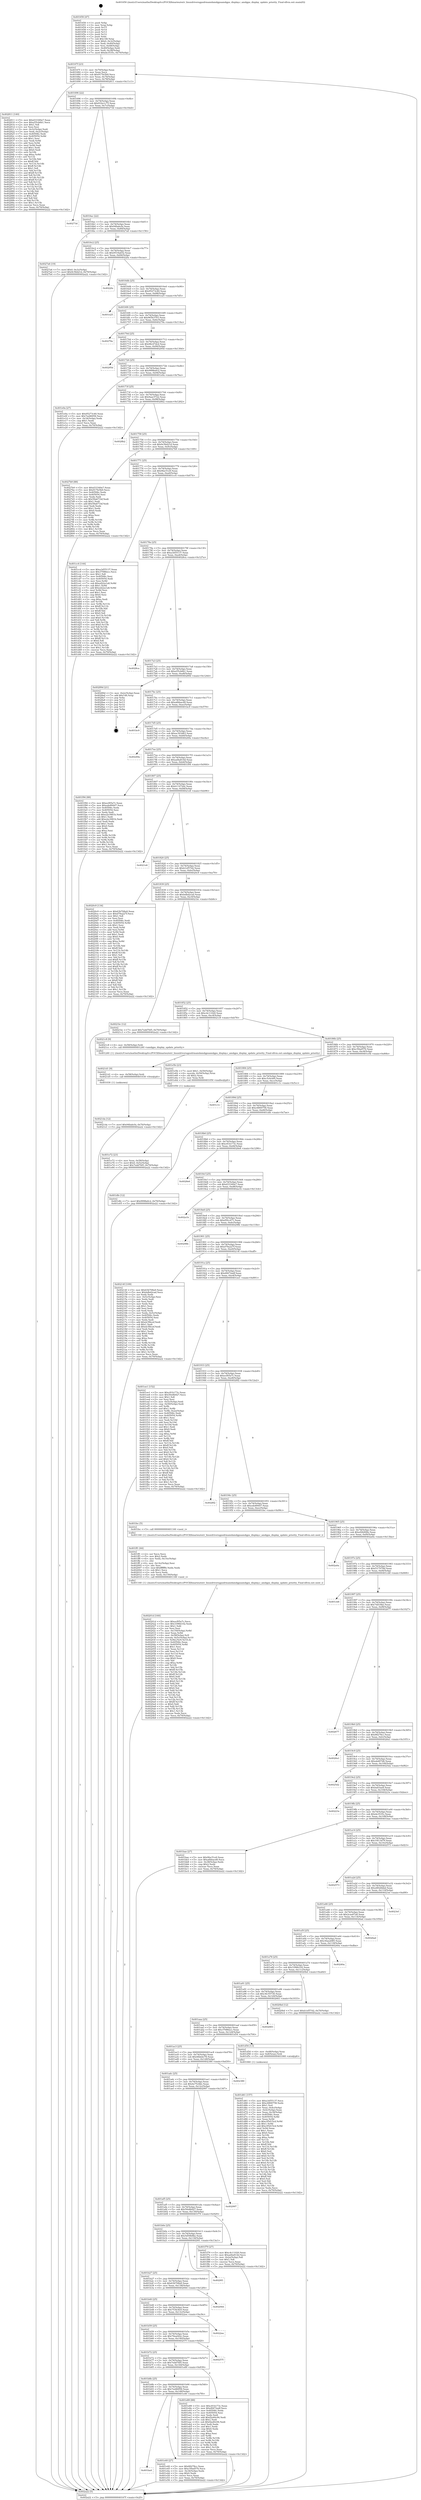 digraph "0x401650" {
  label = "0x401650 (/mnt/c/Users/mathe/Desktop/tcc/POCII/binaries/extr_linuxdriversgpudrmamdamdgpuamdgpu_display.c_amdgpu_display_update_priority_Final-ollvm.out::main(0))"
  labelloc = "t"
  node[shape=record]

  Entry [label="",width=0.3,height=0.3,shape=circle,fillcolor=black,style=filled]
  "0x40167f" [label="{
     0x40167f [23]\l
     | [instrs]\l
     &nbsp;&nbsp;0x40167f \<+3\>: mov -0x70(%rbp),%eax\l
     &nbsp;&nbsp;0x401682 \<+2\>: mov %eax,%ecx\l
     &nbsp;&nbsp;0x401684 \<+6\>: sub $0x917fe5b9,%ecx\l
     &nbsp;&nbsp;0x40168a \<+3\>: mov %eax,-0x74(%rbp)\l
     &nbsp;&nbsp;0x40168d \<+3\>: mov %ecx,-0x78(%rbp)\l
     &nbsp;&nbsp;0x401690 \<+6\>: je 0000000000402811 \<main+0x11c1\>\l
  }"]
  "0x402811" [label="{
     0x402811 [140]\l
     | [instrs]\l
     &nbsp;&nbsp;0x402811 \<+5\>: mov $0xd33349a7,%eax\l
     &nbsp;&nbsp;0x402816 \<+5\>: mov $0xa55cb6b1,%ecx\l
     &nbsp;&nbsp;0x40281b \<+2\>: mov $0x1,%dl\l
     &nbsp;&nbsp;0x40281d \<+2\>: xor %esi,%esi\l
     &nbsp;&nbsp;0x40281f \<+3\>: mov -0x3c(%rbp),%edi\l
     &nbsp;&nbsp;0x402822 \<+3\>: mov %edi,-0x2c(%rbp)\l
     &nbsp;&nbsp;0x402825 \<+7\>: mov 0x40506c,%edi\l
     &nbsp;&nbsp;0x40282c \<+8\>: mov 0x405054,%r8d\l
     &nbsp;&nbsp;0x402834 \<+3\>: sub $0x1,%esi\l
     &nbsp;&nbsp;0x402837 \<+3\>: mov %edi,%r9d\l
     &nbsp;&nbsp;0x40283a \<+3\>: add %esi,%r9d\l
     &nbsp;&nbsp;0x40283d \<+4\>: imul %r9d,%edi\l
     &nbsp;&nbsp;0x402841 \<+3\>: and $0x1,%edi\l
     &nbsp;&nbsp;0x402844 \<+3\>: cmp $0x0,%edi\l
     &nbsp;&nbsp;0x402847 \<+4\>: sete %r10b\l
     &nbsp;&nbsp;0x40284b \<+4\>: cmp $0xa,%r8d\l
     &nbsp;&nbsp;0x40284f \<+4\>: setl %r11b\l
     &nbsp;&nbsp;0x402853 \<+3\>: mov %r10b,%bl\l
     &nbsp;&nbsp;0x402856 \<+3\>: xor $0xff,%bl\l
     &nbsp;&nbsp;0x402859 \<+3\>: mov %r11b,%r14b\l
     &nbsp;&nbsp;0x40285c \<+4\>: xor $0xff,%r14b\l
     &nbsp;&nbsp;0x402860 \<+3\>: xor $0x1,%dl\l
     &nbsp;&nbsp;0x402863 \<+3\>: mov %bl,%r15b\l
     &nbsp;&nbsp;0x402866 \<+4\>: and $0xff,%r15b\l
     &nbsp;&nbsp;0x40286a \<+3\>: and %dl,%r10b\l
     &nbsp;&nbsp;0x40286d \<+3\>: mov %r14b,%r12b\l
     &nbsp;&nbsp;0x402870 \<+4\>: and $0xff,%r12b\l
     &nbsp;&nbsp;0x402874 \<+3\>: and %dl,%r11b\l
     &nbsp;&nbsp;0x402877 \<+3\>: or %r10b,%r15b\l
     &nbsp;&nbsp;0x40287a \<+3\>: or %r11b,%r12b\l
     &nbsp;&nbsp;0x40287d \<+3\>: xor %r12b,%r15b\l
     &nbsp;&nbsp;0x402880 \<+3\>: or %r14b,%bl\l
     &nbsp;&nbsp;0x402883 \<+3\>: xor $0xff,%bl\l
     &nbsp;&nbsp;0x402886 \<+3\>: or $0x1,%dl\l
     &nbsp;&nbsp;0x402889 \<+2\>: and %dl,%bl\l
     &nbsp;&nbsp;0x40288b \<+3\>: or %bl,%r15b\l
     &nbsp;&nbsp;0x40288e \<+4\>: test $0x1,%r15b\l
     &nbsp;&nbsp;0x402892 \<+3\>: cmovne %ecx,%eax\l
     &nbsp;&nbsp;0x402895 \<+3\>: mov %eax,-0x70(%rbp)\l
     &nbsp;&nbsp;0x402898 \<+5\>: jmp 0000000000402a22 \<main+0x13d2\>\l
  }"]
  "0x401696" [label="{
     0x401696 [22]\l
     | [instrs]\l
     &nbsp;&nbsp;0x401696 \<+5\>: jmp 000000000040169b \<main+0x4b\>\l
     &nbsp;&nbsp;0x40169b \<+3\>: mov -0x74(%rbp),%eax\l
     &nbsp;&nbsp;0x40169e \<+5\>: sub $0x932e1c75,%eax\l
     &nbsp;&nbsp;0x4016a3 \<+3\>: mov %eax,-0x7c(%rbp)\l
     &nbsp;&nbsp;0x4016a6 \<+6\>: je 000000000040273d \<main+0x10ed\>\l
  }"]
  Exit [label="",width=0.3,height=0.3,shape=circle,fillcolor=black,style=filled,peripheries=2]
  "0x40273d" [label="{
     0x40273d\l
  }", style=dashed]
  "0x4016ac" [label="{
     0x4016ac [22]\l
     | [instrs]\l
     &nbsp;&nbsp;0x4016ac \<+5\>: jmp 00000000004016b1 \<main+0x61\>\l
     &nbsp;&nbsp;0x4016b1 \<+3\>: mov -0x74(%rbp),%eax\l
     &nbsp;&nbsp;0x4016b4 \<+5\>: sub $0x94babcfa,%eax\l
     &nbsp;&nbsp;0x4016b9 \<+3\>: mov %eax,-0x80(%rbp)\l
     &nbsp;&nbsp;0x4016bc \<+6\>: je 00000000004027a6 \<main+0x1156\>\l
  }"]
  "0x4021da" [label="{
     0x4021da [12]\l
     | [instrs]\l
     &nbsp;&nbsp;0x4021da \<+7\>: movl $0x94babcfa,-0x70(%rbp)\l
     &nbsp;&nbsp;0x4021e1 \<+5\>: jmp 0000000000402a22 \<main+0x13d2\>\l
  }"]
  "0x4027a6" [label="{
     0x4027a6 [19]\l
     | [instrs]\l
     &nbsp;&nbsp;0x4027a6 \<+7\>: movl $0x0,-0x3c(%rbp)\l
     &nbsp;&nbsp;0x4027ad \<+7\>: movl $0x9c56d21d,-0x70(%rbp)\l
     &nbsp;&nbsp;0x4027b4 \<+5\>: jmp 0000000000402a22 \<main+0x13d2\>\l
  }"]
  "0x4016c2" [label="{
     0x4016c2 [25]\l
     | [instrs]\l
     &nbsp;&nbsp;0x4016c2 \<+5\>: jmp 00000000004016c7 \<main+0x77\>\l
     &nbsp;&nbsp;0x4016c7 \<+3\>: mov -0x74(%rbp),%eax\l
     &nbsp;&nbsp;0x4016ca \<+5\>: sub $0x9519ab52,%eax\l
     &nbsp;&nbsp;0x4016cf \<+6\>: mov %eax,-0x84(%rbp)\l
     &nbsp;&nbsp;0x4016d5 \<+6\>: je 00000000004022fa \<main+0xcaa\>\l
  }"]
  "0x4021d1" [label="{
     0x4021d1 [9]\l
     | [instrs]\l
     &nbsp;&nbsp;0x4021d1 \<+4\>: mov -0x58(%rbp),%rdi\l
     &nbsp;&nbsp;0x4021d5 \<+5\>: call 0000000000401030 \<free@plt\>\l
     | [calls]\l
     &nbsp;&nbsp;0x401030 \{1\} (unknown)\l
  }"]
  "0x4022fa" [label="{
     0x4022fa\l
  }", style=dashed]
  "0x4016db" [label="{
     0x4016db [25]\l
     | [instrs]\l
     &nbsp;&nbsp;0x4016db \<+5\>: jmp 00000000004016e0 \<main+0x90\>\l
     &nbsp;&nbsp;0x4016e0 \<+3\>: mov -0x74(%rbp),%eax\l
     &nbsp;&nbsp;0x4016e3 \<+5\>: sub $0x95273c40,%eax\l
     &nbsp;&nbsp;0x4016e8 \<+6\>: mov %eax,-0x88(%rbp)\l
     &nbsp;&nbsp;0x4016ee \<+6\>: je 0000000000401e25 \<main+0x7d5\>\l
  }"]
  "0x40201d" [label="{
     0x40201d [160]\l
     | [instrs]\l
     &nbsp;&nbsp;0x40201d \<+5\>: mov $0xecf05a7c,%ecx\l
     &nbsp;&nbsp;0x402022 \<+5\>: mov $0x3396b102,%edx\l
     &nbsp;&nbsp;0x402027 \<+3\>: mov $0x1,%dil\l
     &nbsp;&nbsp;0x40202a \<+2\>: xor %esi,%esi\l
     &nbsp;&nbsp;0x40202c \<+7\>: mov -0x150(%rbp),%r8d\l
     &nbsp;&nbsp;0x402033 \<+4\>: imul %eax,%r8d\l
     &nbsp;&nbsp;0x402037 \<+4\>: mov -0x58(%rbp),%r9\l
     &nbsp;&nbsp;0x40203b \<+4\>: movslq -0x5c(%rbp),%r10\l
     &nbsp;&nbsp;0x40203f \<+4\>: mov %r8d,(%r9,%r10,4)\l
     &nbsp;&nbsp;0x402043 \<+7\>: mov 0x40506c,%eax\l
     &nbsp;&nbsp;0x40204a \<+8\>: mov 0x405054,%r8d\l
     &nbsp;&nbsp;0x402052 \<+3\>: sub $0x1,%esi\l
     &nbsp;&nbsp;0x402055 \<+3\>: mov %eax,%r11d\l
     &nbsp;&nbsp;0x402058 \<+3\>: add %esi,%r11d\l
     &nbsp;&nbsp;0x40205b \<+4\>: imul %r11d,%eax\l
     &nbsp;&nbsp;0x40205f \<+3\>: and $0x1,%eax\l
     &nbsp;&nbsp;0x402062 \<+3\>: cmp $0x0,%eax\l
     &nbsp;&nbsp;0x402065 \<+3\>: sete %bl\l
     &nbsp;&nbsp;0x402068 \<+4\>: cmp $0xa,%r8d\l
     &nbsp;&nbsp;0x40206c \<+4\>: setl %r14b\l
     &nbsp;&nbsp;0x402070 \<+3\>: mov %bl,%r15b\l
     &nbsp;&nbsp;0x402073 \<+4\>: xor $0xff,%r15b\l
     &nbsp;&nbsp;0x402077 \<+3\>: mov %r14b,%r12b\l
     &nbsp;&nbsp;0x40207a \<+4\>: xor $0xff,%r12b\l
     &nbsp;&nbsp;0x40207e \<+4\>: xor $0x0,%dil\l
     &nbsp;&nbsp;0x402082 \<+3\>: mov %r15b,%r13b\l
     &nbsp;&nbsp;0x402085 \<+4\>: and $0x0,%r13b\l
     &nbsp;&nbsp;0x402089 \<+3\>: and %dil,%bl\l
     &nbsp;&nbsp;0x40208c \<+3\>: mov %r12b,%al\l
     &nbsp;&nbsp;0x40208f \<+2\>: and $0x0,%al\l
     &nbsp;&nbsp;0x402091 \<+3\>: and %dil,%r14b\l
     &nbsp;&nbsp;0x402094 \<+3\>: or %bl,%r13b\l
     &nbsp;&nbsp;0x402097 \<+3\>: or %r14b,%al\l
     &nbsp;&nbsp;0x40209a \<+3\>: xor %al,%r13b\l
     &nbsp;&nbsp;0x40209d \<+3\>: or %r12b,%r15b\l
     &nbsp;&nbsp;0x4020a0 \<+4\>: xor $0xff,%r15b\l
     &nbsp;&nbsp;0x4020a4 \<+4\>: or $0x0,%dil\l
     &nbsp;&nbsp;0x4020a8 \<+3\>: and %dil,%r15b\l
     &nbsp;&nbsp;0x4020ab \<+3\>: or %r15b,%r13b\l
     &nbsp;&nbsp;0x4020ae \<+4\>: test $0x1,%r13b\l
     &nbsp;&nbsp;0x4020b2 \<+3\>: cmovne %edx,%ecx\l
     &nbsp;&nbsp;0x4020b5 \<+3\>: mov %ecx,-0x70(%rbp)\l
     &nbsp;&nbsp;0x4020b8 \<+5\>: jmp 0000000000402a22 \<main+0x13d2\>\l
  }"]
  "0x401e25" [label="{
     0x401e25\l
  }", style=dashed]
  "0x4016f4" [label="{
     0x4016f4 [25]\l
     | [instrs]\l
     &nbsp;&nbsp;0x4016f4 \<+5\>: jmp 00000000004016f9 \<main+0xa9\>\l
     &nbsp;&nbsp;0x4016f9 \<+3\>: mov -0x74(%rbp),%eax\l
     &nbsp;&nbsp;0x4016fc \<+5\>: sub $0x965b3703,%eax\l
     &nbsp;&nbsp;0x401701 \<+6\>: mov %eax,-0x8c(%rbp)\l
     &nbsp;&nbsp;0x401707 \<+6\>: je 000000000040279a \<main+0x114a\>\l
  }"]
  "0x401ff1" [label="{
     0x401ff1 [44]\l
     | [instrs]\l
     &nbsp;&nbsp;0x401ff1 \<+2\>: xor %ecx,%ecx\l
     &nbsp;&nbsp;0x401ff3 \<+5\>: mov $0x2,%edx\l
     &nbsp;&nbsp;0x401ff8 \<+6\>: mov %edx,-0x14c(%rbp)\l
     &nbsp;&nbsp;0x401ffe \<+1\>: cltd\l
     &nbsp;&nbsp;0x401fff \<+6\>: mov -0x14c(%rbp),%esi\l
     &nbsp;&nbsp;0x402005 \<+2\>: idiv %esi\l
     &nbsp;&nbsp;0x402007 \<+6\>: imul $0xfffffffe,%edx,%edx\l
     &nbsp;&nbsp;0x40200d \<+3\>: sub $0x1,%ecx\l
     &nbsp;&nbsp;0x402010 \<+2\>: sub %ecx,%edx\l
     &nbsp;&nbsp;0x402012 \<+6\>: mov %edx,-0x150(%rbp)\l
     &nbsp;&nbsp;0x402018 \<+5\>: call 0000000000401160 \<next_i\>\l
     | [calls]\l
     &nbsp;&nbsp;0x401160 \{1\} (/mnt/c/Users/mathe/Desktop/tcc/POCII/binaries/extr_linuxdriversgpudrmamdamdgpuamdgpu_display.c_amdgpu_display_update_priority_Final-ollvm.out::next_i)\l
  }"]
  "0x40279a" [label="{
     0x40279a\l
  }", style=dashed]
  "0x40170d" [label="{
     0x40170d [25]\l
     | [instrs]\l
     &nbsp;&nbsp;0x40170d \<+5\>: jmp 0000000000401712 \<main+0xc2\>\l
     &nbsp;&nbsp;0x401712 \<+3\>: mov -0x74(%rbp),%eax\l
     &nbsp;&nbsp;0x401715 \<+5\>: sub $0x98c47dcd,%eax\l
     &nbsp;&nbsp;0x40171a \<+6\>: mov %eax,-0x90(%rbp)\l
     &nbsp;&nbsp;0x401720 \<+6\>: je 000000000040295d \<main+0x130d\>\l
  }"]
  "0x401e72" [label="{
     0x401e72 [23]\l
     | [instrs]\l
     &nbsp;&nbsp;0x401e72 \<+4\>: mov %rax,-0x58(%rbp)\l
     &nbsp;&nbsp;0x401e76 \<+7\>: movl $0x0,-0x5c(%rbp)\l
     &nbsp;&nbsp;0x401e7d \<+7\>: movl $0x7edd7fd5,-0x70(%rbp)\l
     &nbsp;&nbsp;0x401e84 \<+5\>: jmp 0000000000402a22 \<main+0x13d2\>\l
  }"]
  "0x40295d" [label="{
     0x40295d\l
  }", style=dashed]
  "0x401726" [label="{
     0x401726 [25]\l
     | [instrs]\l
     &nbsp;&nbsp;0x401726 \<+5\>: jmp 000000000040172b \<main+0xdb\>\l
     &nbsp;&nbsp;0x40172b \<+3\>: mov -0x74(%rbp),%eax\l
     &nbsp;&nbsp;0x40172e \<+5\>: sub $0x9998a0c2,%eax\l
     &nbsp;&nbsp;0x401733 \<+6\>: mov %eax,-0x94(%rbp)\l
     &nbsp;&nbsp;0x401739 \<+6\>: je 0000000000401e0a \<main+0x7ba\>\l
  }"]
  "0x401ba4" [label="{
     0x401ba4\l
  }", style=dashed]
  "0x401e0a" [label="{
     0x401e0a [27]\l
     | [instrs]\l
     &nbsp;&nbsp;0x401e0a \<+5\>: mov $0x95273c40,%eax\l
     &nbsp;&nbsp;0x401e0f \<+5\>: mov $0x7ee86958,%ecx\l
     &nbsp;&nbsp;0x401e14 \<+3\>: mov -0x34(%rbp),%edx\l
     &nbsp;&nbsp;0x401e17 \<+3\>: cmp $0x1,%edx\l
     &nbsp;&nbsp;0x401e1a \<+3\>: cmovl %ecx,%eax\l
     &nbsp;&nbsp;0x401e1d \<+3\>: mov %eax,-0x70(%rbp)\l
     &nbsp;&nbsp;0x401e20 \<+5\>: jmp 0000000000402a22 \<main+0x13d2\>\l
  }"]
  "0x40173f" [label="{
     0x40173f [25]\l
     | [instrs]\l
     &nbsp;&nbsp;0x40173f \<+5\>: jmp 0000000000401744 \<main+0xf4\>\l
     &nbsp;&nbsp;0x401744 \<+3\>: mov -0x74(%rbp),%eax\l
     &nbsp;&nbsp;0x401747 \<+5\>: sub $0x9aac5722,%eax\l
     &nbsp;&nbsp;0x40174c \<+6\>: mov %eax,-0x98(%rbp)\l
     &nbsp;&nbsp;0x401752 \<+6\>: je 00000000004028b2 \<main+0x1262\>\l
  }"]
  "0x401e40" [label="{
     0x401e40 [27]\l
     | [instrs]\l
     &nbsp;&nbsp;0x401e40 \<+5\>: mov $0x88278cc,%eax\l
     &nbsp;&nbsp;0x401e45 \<+5\>: mov $0xc59ad576,%ecx\l
     &nbsp;&nbsp;0x401e4a \<+3\>: mov -0x34(%rbp),%edx\l
     &nbsp;&nbsp;0x401e4d \<+3\>: cmp $0x0,%edx\l
     &nbsp;&nbsp;0x401e50 \<+3\>: cmove %ecx,%eax\l
     &nbsp;&nbsp;0x401e53 \<+3\>: mov %eax,-0x70(%rbp)\l
     &nbsp;&nbsp;0x401e56 \<+5\>: jmp 0000000000402a22 \<main+0x13d2\>\l
  }"]
  "0x4028b2" [label="{
     0x4028b2\l
  }", style=dashed]
  "0x401758" [label="{
     0x401758 [25]\l
     | [instrs]\l
     &nbsp;&nbsp;0x401758 \<+5\>: jmp 000000000040175d \<main+0x10d\>\l
     &nbsp;&nbsp;0x40175d \<+3\>: mov -0x74(%rbp),%eax\l
     &nbsp;&nbsp;0x401760 \<+5\>: sub $0x9c56d21d,%eax\l
     &nbsp;&nbsp;0x401765 \<+6\>: mov %eax,-0x9c(%rbp)\l
     &nbsp;&nbsp;0x40176b \<+6\>: je 00000000004027b9 \<main+0x1169\>\l
  }"]
  "0x401b8b" [label="{
     0x401b8b [25]\l
     | [instrs]\l
     &nbsp;&nbsp;0x401b8b \<+5\>: jmp 0000000000401b90 \<main+0x540\>\l
     &nbsp;&nbsp;0x401b90 \<+3\>: mov -0x74(%rbp),%eax\l
     &nbsp;&nbsp;0x401b93 \<+5\>: sub $0x7ee86958,%eax\l
     &nbsp;&nbsp;0x401b98 \<+6\>: mov %eax,-0x148(%rbp)\l
     &nbsp;&nbsp;0x401b9e \<+6\>: je 0000000000401e40 \<main+0x7f0\>\l
  }"]
  "0x4027b9" [label="{
     0x4027b9 [88]\l
     | [instrs]\l
     &nbsp;&nbsp;0x4027b9 \<+5\>: mov $0xd33349a7,%eax\l
     &nbsp;&nbsp;0x4027be \<+5\>: mov $0x917fe5b9,%ecx\l
     &nbsp;&nbsp;0x4027c3 \<+7\>: mov 0x40506c,%edx\l
     &nbsp;&nbsp;0x4027ca \<+7\>: mov 0x405054,%esi\l
     &nbsp;&nbsp;0x4027d1 \<+2\>: mov %edx,%edi\l
     &nbsp;&nbsp;0x4027d3 \<+6\>: sub $0x59a671bf,%edi\l
     &nbsp;&nbsp;0x4027d9 \<+3\>: sub $0x1,%edi\l
     &nbsp;&nbsp;0x4027dc \<+6\>: add $0x59a671bf,%edi\l
     &nbsp;&nbsp;0x4027e2 \<+3\>: imul %edi,%edx\l
     &nbsp;&nbsp;0x4027e5 \<+3\>: and $0x1,%edx\l
     &nbsp;&nbsp;0x4027e8 \<+3\>: cmp $0x0,%edx\l
     &nbsp;&nbsp;0x4027eb \<+4\>: sete %r8b\l
     &nbsp;&nbsp;0x4027ef \<+3\>: cmp $0xa,%esi\l
     &nbsp;&nbsp;0x4027f2 \<+4\>: setl %r9b\l
     &nbsp;&nbsp;0x4027f6 \<+3\>: mov %r8b,%r10b\l
     &nbsp;&nbsp;0x4027f9 \<+3\>: and %r9b,%r10b\l
     &nbsp;&nbsp;0x4027fc \<+3\>: xor %r9b,%r8b\l
     &nbsp;&nbsp;0x4027ff \<+3\>: or %r8b,%r10b\l
     &nbsp;&nbsp;0x402802 \<+4\>: test $0x1,%r10b\l
     &nbsp;&nbsp;0x402806 \<+3\>: cmovne %ecx,%eax\l
     &nbsp;&nbsp;0x402809 \<+3\>: mov %eax,-0x70(%rbp)\l
     &nbsp;&nbsp;0x40280c \<+5\>: jmp 0000000000402a22 \<main+0x13d2\>\l
  }"]
  "0x401771" [label="{
     0x401771 [25]\l
     | [instrs]\l
     &nbsp;&nbsp;0x401771 \<+5\>: jmp 0000000000401776 \<main+0x126\>\l
     &nbsp;&nbsp;0x401776 \<+3\>: mov -0x74(%rbp),%eax\l
     &nbsp;&nbsp;0x401779 \<+5\>: sub $0x9fac51e9,%eax\l
     &nbsp;&nbsp;0x40177e \<+6\>: mov %eax,-0xa0(%rbp)\l
     &nbsp;&nbsp;0x401784 \<+6\>: je 0000000000401cc4 \<main+0x674\>\l
  }"]
  "0x401e89" [label="{
     0x401e89 [88]\l
     | [instrs]\l
     &nbsp;&nbsp;0x401e89 \<+5\>: mov $0xc81b173c,%eax\l
     &nbsp;&nbsp;0x401e8e \<+5\>: mov $0xd9472adf,%ecx\l
     &nbsp;&nbsp;0x401e93 \<+7\>: mov 0x40506c,%edx\l
     &nbsp;&nbsp;0x401e9a \<+7\>: mov 0x405054,%esi\l
     &nbsp;&nbsp;0x401ea1 \<+2\>: mov %edx,%edi\l
     &nbsp;&nbsp;0x401ea3 \<+6\>: add $0xf2a40c94,%edi\l
     &nbsp;&nbsp;0x401ea9 \<+3\>: sub $0x1,%edi\l
     &nbsp;&nbsp;0x401eac \<+6\>: sub $0xf2a40c94,%edi\l
     &nbsp;&nbsp;0x401eb2 \<+3\>: imul %edi,%edx\l
     &nbsp;&nbsp;0x401eb5 \<+3\>: and $0x1,%edx\l
     &nbsp;&nbsp;0x401eb8 \<+3\>: cmp $0x0,%edx\l
     &nbsp;&nbsp;0x401ebb \<+4\>: sete %r8b\l
     &nbsp;&nbsp;0x401ebf \<+3\>: cmp $0xa,%esi\l
     &nbsp;&nbsp;0x401ec2 \<+4\>: setl %r9b\l
     &nbsp;&nbsp;0x401ec6 \<+3\>: mov %r8b,%r10b\l
     &nbsp;&nbsp;0x401ec9 \<+3\>: and %r9b,%r10b\l
     &nbsp;&nbsp;0x401ecc \<+3\>: xor %r9b,%r8b\l
     &nbsp;&nbsp;0x401ecf \<+3\>: or %r8b,%r10b\l
     &nbsp;&nbsp;0x401ed2 \<+4\>: test $0x1,%r10b\l
     &nbsp;&nbsp;0x401ed6 \<+3\>: cmovne %ecx,%eax\l
     &nbsp;&nbsp;0x401ed9 \<+3\>: mov %eax,-0x70(%rbp)\l
     &nbsp;&nbsp;0x401edc \<+5\>: jmp 0000000000402a22 \<main+0x13d2\>\l
  }"]
  "0x401cc4" [label="{
     0x401cc4 [144]\l
     | [instrs]\l
     &nbsp;&nbsp;0x401cc4 \<+5\>: mov $0xa3d55137,%eax\l
     &nbsp;&nbsp;0x401cc9 \<+5\>: mov $0x37086ecc,%ecx\l
     &nbsp;&nbsp;0x401cce \<+2\>: mov $0x1,%dl\l
     &nbsp;&nbsp;0x401cd0 \<+7\>: mov 0x40506c,%esi\l
     &nbsp;&nbsp;0x401cd7 \<+7\>: mov 0x405054,%edi\l
     &nbsp;&nbsp;0x401cde \<+3\>: mov %esi,%r8d\l
     &nbsp;&nbsp;0x401ce1 \<+7\>: sub $0xed22a1a8,%r8d\l
     &nbsp;&nbsp;0x401ce8 \<+4\>: sub $0x1,%r8d\l
     &nbsp;&nbsp;0x401cec \<+7\>: add $0xed22a1a8,%r8d\l
     &nbsp;&nbsp;0x401cf3 \<+4\>: imul %r8d,%esi\l
     &nbsp;&nbsp;0x401cf7 \<+3\>: and $0x1,%esi\l
     &nbsp;&nbsp;0x401cfa \<+3\>: cmp $0x0,%esi\l
     &nbsp;&nbsp;0x401cfd \<+4\>: sete %r9b\l
     &nbsp;&nbsp;0x401d01 \<+3\>: cmp $0xa,%edi\l
     &nbsp;&nbsp;0x401d04 \<+4\>: setl %r10b\l
     &nbsp;&nbsp;0x401d08 \<+3\>: mov %r9b,%r11b\l
     &nbsp;&nbsp;0x401d0b \<+4\>: xor $0xff,%r11b\l
     &nbsp;&nbsp;0x401d0f \<+3\>: mov %r10b,%bl\l
     &nbsp;&nbsp;0x401d12 \<+3\>: xor $0xff,%bl\l
     &nbsp;&nbsp;0x401d15 \<+3\>: xor $0x0,%dl\l
     &nbsp;&nbsp;0x401d18 \<+3\>: mov %r11b,%r14b\l
     &nbsp;&nbsp;0x401d1b \<+4\>: and $0x0,%r14b\l
     &nbsp;&nbsp;0x401d1f \<+3\>: and %dl,%r9b\l
     &nbsp;&nbsp;0x401d22 \<+3\>: mov %bl,%r15b\l
     &nbsp;&nbsp;0x401d25 \<+4\>: and $0x0,%r15b\l
     &nbsp;&nbsp;0x401d29 \<+3\>: and %dl,%r10b\l
     &nbsp;&nbsp;0x401d2c \<+3\>: or %r9b,%r14b\l
     &nbsp;&nbsp;0x401d2f \<+3\>: or %r10b,%r15b\l
     &nbsp;&nbsp;0x401d32 \<+3\>: xor %r15b,%r14b\l
     &nbsp;&nbsp;0x401d35 \<+3\>: or %bl,%r11b\l
     &nbsp;&nbsp;0x401d38 \<+4\>: xor $0xff,%r11b\l
     &nbsp;&nbsp;0x401d3c \<+3\>: or $0x0,%dl\l
     &nbsp;&nbsp;0x401d3f \<+3\>: and %dl,%r11b\l
     &nbsp;&nbsp;0x401d42 \<+3\>: or %r11b,%r14b\l
     &nbsp;&nbsp;0x401d45 \<+4\>: test $0x1,%r14b\l
     &nbsp;&nbsp;0x401d49 \<+3\>: cmovne %ecx,%eax\l
     &nbsp;&nbsp;0x401d4c \<+3\>: mov %eax,-0x70(%rbp)\l
     &nbsp;&nbsp;0x401d4f \<+5\>: jmp 0000000000402a22 \<main+0x13d2\>\l
  }"]
  "0x40178a" [label="{
     0x40178a [25]\l
     | [instrs]\l
     &nbsp;&nbsp;0x40178a \<+5\>: jmp 000000000040178f \<main+0x13f\>\l
     &nbsp;&nbsp;0x40178f \<+3\>: mov -0x74(%rbp),%eax\l
     &nbsp;&nbsp;0x401792 \<+5\>: sub $0xa3d55137,%eax\l
     &nbsp;&nbsp;0x401797 \<+6\>: mov %eax,-0xa4(%rbp)\l
     &nbsp;&nbsp;0x40179d \<+6\>: je 00000000004028ca \<main+0x127a\>\l
  }"]
  "0x401b72" [label="{
     0x401b72 [25]\l
     | [instrs]\l
     &nbsp;&nbsp;0x401b72 \<+5\>: jmp 0000000000401b77 \<main+0x527\>\l
     &nbsp;&nbsp;0x401b77 \<+3\>: mov -0x74(%rbp),%eax\l
     &nbsp;&nbsp;0x401b7a \<+5\>: sub $0x7edd7fd5,%eax\l
     &nbsp;&nbsp;0x401b7f \<+6\>: mov %eax,-0x144(%rbp)\l
     &nbsp;&nbsp;0x401b85 \<+6\>: je 0000000000401e89 \<main+0x839\>\l
  }"]
  "0x4028ca" [label="{
     0x4028ca\l
  }", style=dashed]
  "0x4017a3" [label="{
     0x4017a3 [25]\l
     | [instrs]\l
     &nbsp;&nbsp;0x4017a3 \<+5\>: jmp 00000000004017a8 \<main+0x158\>\l
     &nbsp;&nbsp;0x4017a8 \<+3\>: mov -0x74(%rbp),%eax\l
     &nbsp;&nbsp;0x4017ab \<+5\>: sub $0xa55cb6b1,%eax\l
     &nbsp;&nbsp;0x4017b0 \<+6\>: mov %eax,-0xa8(%rbp)\l
     &nbsp;&nbsp;0x4017b6 \<+6\>: je 000000000040289d \<main+0x124d\>\l
  }"]
  "0x40257f" [label="{
     0x40257f\l
  }", style=dashed]
  "0x40289d" [label="{
     0x40289d [21]\l
     | [instrs]\l
     &nbsp;&nbsp;0x40289d \<+3\>: mov -0x2c(%rbp),%eax\l
     &nbsp;&nbsp;0x4028a0 \<+7\>: add $0x148,%rsp\l
     &nbsp;&nbsp;0x4028a7 \<+1\>: pop %rbx\l
     &nbsp;&nbsp;0x4028a8 \<+2\>: pop %r12\l
     &nbsp;&nbsp;0x4028aa \<+2\>: pop %r13\l
     &nbsp;&nbsp;0x4028ac \<+2\>: pop %r14\l
     &nbsp;&nbsp;0x4028ae \<+2\>: pop %r15\l
     &nbsp;&nbsp;0x4028b0 \<+1\>: pop %rbp\l
     &nbsp;&nbsp;0x4028b1 \<+1\>: ret\l
  }"]
  "0x4017bc" [label="{
     0x4017bc [25]\l
     | [instrs]\l
     &nbsp;&nbsp;0x4017bc \<+5\>: jmp 00000000004017c1 \<main+0x171\>\l
     &nbsp;&nbsp;0x4017c1 \<+3\>: mov -0x74(%rbp),%eax\l
     &nbsp;&nbsp;0x4017c4 \<+5\>: sub $0xa6bbacd9,%eax\l
     &nbsp;&nbsp;0x4017c9 \<+6\>: mov %eax,-0xac(%rbp)\l
     &nbsp;&nbsp;0x4017cf \<+6\>: je 0000000000401bc9 \<main+0x579\>\l
  }"]
  "0x401b59" [label="{
     0x401b59 [25]\l
     | [instrs]\l
     &nbsp;&nbsp;0x401b59 \<+5\>: jmp 0000000000401b5e \<main+0x50e\>\l
     &nbsp;&nbsp;0x401b5e \<+3\>: mov -0x74(%rbp),%eax\l
     &nbsp;&nbsp;0x401b61 \<+5\>: sub $0x79ea042c,%eax\l
     &nbsp;&nbsp;0x401b66 \<+6\>: mov %eax,-0x140(%rbp)\l
     &nbsp;&nbsp;0x401b6c \<+6\>: je 000000000040257f \<main+0xf2f\>\l
  }"]
  "0x401bc9" [label="{
     0x401bc9\l
  }", style=dashed]
  "0x4017d5" [label="{
     0x4017d5 [25]\l
     | [instrs]\l
     &nbsp;&nbsp;0x4017d5 \<+5\>: jmp 00000000004017da \<main+0x18a\>\l
     &nbsp;&nbsp;0x4017da \<+3\>: mov -0x74(%rbp),%eax\l
     &nbsp;&nbsp;0x4017dd \<+5\>: sub $0xac303d63,%eax\l
     &nbsp;&nbsp;0x4017e2 \<+6\>: mov %eax,-0xb0(%rbp)\l
     &nbsp;&nbsp;0x4017e8 \<+6\>: je 000000000040249a \<main+0xe4a\>\l
  }"]
  "0x4022ee" [label="{
     0x4022ee\l
  }", style=dashed]
  "0x40249a" [label="{
     0x40249a\l
  }", style=dashed]
  "0x4017ee" [label="{
     0x4017ee [25]\l
     | [instrs]\l
     &nbsp;&nbsp;0x4017ee \<+5\>: jmp 00000000004017f3 \<main+0x1a3\>\l
     &nbsp;&nbsp;0x4017f3 \<+3\>: mov -0x74(%rbp),%eax\l
     &nbsp;&nbsp;0x4017f6 \<+5\>: sub $0xad4a814d,%eax\l
     &nbsp;&nbsp;0x4017fb \<+6\>: mov %eax,-0xb4(%rbp)\l
     &nbsp;&nbsp;0x401801 \<+6\>: je 0000000000401f94 \<main+0x944\>\l
  }"]
  "0x401b40" [label="{
     0x401b40 [25]\l
     | [instrs]\l
     &nbsp;&nbsp;0x401b40 \<+5\>: jmp 0000000000401b45 \<main+0x4f5\>\l
     &nbsp;&nbsp;0x401b45 \<+3\>: mov -0x74(%rbp),%eax\l
     &nbsp;&nbsp;0x401b48 \<+5\>: sub $0x753b3fc0,%eax\l
     &nbsp;&nbsp;0x401b4d \<+6\>: mov %eax,-0x13c(%rbp)\l
     &nbsp;&nbsp;0x401b53 \<+6\>: je 00000000004022ee \<main+0xc9e\>\l
  }"]
  "0x401f94" [label="{
     0x401f94 [88]\l
     | [instrs]\l
     &nbsp;&nbsp;0x401f94 \<+5\>: mov $0xecf05a7c,%eax\l
     &nbsp;&nbsp;0x401f99 \<+5\>: mov $0xede89447,%ecx\l
     &nbsp;&nbsp;0x401f9e \<+7\>: mov 0x40506c,%edx\l
     &nbsp;&nbsp;0x401fa5 \<+7\>: mov 0x405054,%esi\l
     &nbsp;&nbsp;0x401fac \<+2\>: mov %edx,%edi\l
     &nbsp;&nbsp;0x401fae \<+6\>: sub $0xe2e3981b,%edi\l
     &nbsp;&nbsp;0x401fb4 \<+3\>: sub $0x1,%edi\l
     &nbsp;&nbsp;0x401fb7 \<+6\>: add $0xe2e3981b,%edi\l
     &nbsp;&nbsp;0x401fbd \<+3\>: imul %edi,%edx\l
     &nbsp;&nbsp;0x401fc0 \<+3\>: and $0x1,%edx\l
     &nbsp;&nbsp;0x401fc3 \<+3\>: cmp $0x0,%edx\l
     &nbsp;&nbsp;0x401fc6 \<+4\>: sete %r8b\l
     &nbsp;&nbsp;0x401fca \<+3\>: cmp $0xa,%esi\l
     &nbsp;&nbsp;0x401fcd \<+4\>: setl %r9b\l
     &nbsp;&nbsp;0x401fd1 \<+3\>: mov %r8b,%r10b\l
     &nbsp;&nbsp;0x401fd4 \<+3\>: and %r9b,%r10b\l
     &nbsp;&nbsp;0x401fd7 \<+3\>: xor %r9b,%r8b\l
     &nbsp;&nbsp;0x401fda \<+3\>: or %r8b,%r10b\l
     &nbsp;&nbsp;0x401fdd \<+4\>: test $0x1,%r10b\l
     &nbsp;&nbsp;0x401fe1 \<+3\>: cmovne %ecx,%eax\l
     &nbsp;&nbsp;0x401fe4 \<+3\>: mov %eax,-0x70(%rbp)\l
     &nbsp;&nbsp;0x401fe7 \<+5\>: jmp 0000000000402a22 \<main+0x13d2\>\l
  }"]
  "0x401807" [label="{
     0x401807 [25]\l
     | [instrs]\l
     &nbsp;&nbsp;0x401807 \<+5\>: jmp 000000000040180c \<main+0x1bc\>\l
     &nbsp;&nbsp;0x40180c \<+3\>: mov -0x74(%rbp),%eax\l
     &nbsp;&nbsp;0x40180f \<+5\>: sub $0xb11472dc,%eax\l
     &nbsp;&nbsp;0x401814 \<+6\>: mov %eax,-0xb8(%rbp)\l
     &nbsp;&nbsp;0x40181a \<+6\>: je 00000000004021e6 \<main+0xb96\>\l
  }"]
  "0x402944" [label="{
     0x402944\l
  }", style=dashed]
  "0x4021e6" [label="{
     0x4021e6\l
  }", style=dashed]
  "0x401820" [label="{
     0x401820 [25]\l
     | [instrs]\l
     &nbsp;&nbsp;0x401820 \<+5\>: jmp 0000000000401825 \<main+0x1d5\>\l
     &nbsp;&nbsp;0x401825 \<+3\>: mov -0x74(%rbp),%eax\l
     &nbsp;&nbsp;0x401828 \<+5\>: sub $0xb1ef57d2,%eax\l
     &nbsp;&nbsp;0x40182d \<+6\>: mov %eax,-0xbc(%rbp)\l
     &nbsp;&nbsp;0x401833 \<+6\>: je 00000000004020c9 \<main+0xa79\>\l
  }"]
  "0x401b27" [label="{
     0x401b27 [25]\l
     | [instrs]\l
     &nbsp;&nbsp;0x401b27 \<+5\>: jmp 0000000000401b2c \<main+0x4dc\>\l
     &nbsp;&nbsp;0x401b2c \<+3\>: mov -0x74(%rbp),%eax\l
     &nbsp;&nbsp;0x401b2f \<+5\>: sub $0x63b708a9,%eax\l
     &nbsp;&nbsp;0x401b34 \<+6\>: mov %eax,-0x138(%rbp)\l
     &nbsp;&nbsp;0x401b3a \<+6\>: je 0000000000402944 \<main+0x12f4\>\l
  }"]
  "0x4020c9" [label="{
     0x4020c9 [134]\l
     | [instrs]\l
     &nbsp;&nbsp;0x4020c9 \<+5\>: mov $0x63b708a9,%eax\l
     &nbsp;&nbsp;0x4020ce \<+5\>: mov $0xd79a227f,%ecx\l
     &nbsp;&nbsp;0x4020d3 \<+2\>: mov $0x1,%dl\l
     &nbsp;&nbsp;0x4020d5 \<+2\>: xor %esi,%esi\l
     &nbsp;&nbsp;0x4020d7 \<+7\>: mov 0x40506c,%edi\l
     &nbsp;&nbsp;0x4020de \<+8\>: mov 0x405054,%r8d\l
     &nbsp;&nbsp;0x4020e6 \<+3\>: sub $0x1,%esi\l
     &nbsp;&nbsp;0x4020e9 \<+3\>: mov %edi,%r9d\l
     &nbsp;&nbsp;0x4020ec \<+3\>: add %esi,%r9d\l
     &nbsp;&nbsp;0x4020ef \<+4\>: imul %r9d,%edi\l
     &nbsp;&nbsp;0x4020f3 \<+3\>: and $0x1,%edi\l
     &nbsp;&nbsp;0x4020f6 \<+3\>: cmp $0x0,%edi\l
     &nbsp;&nbsp;0x4020f9 \<+4\>: sete %r10b\l
     &nbsp;&nbsp;0x4020fd \<+4\>: cmp $0xa,%r8d\l
     &nbsp;&nbsp;0x402101 \<+4\>: setl %r11b\l
     &nbsp;&nbsp;0x402105 \<+3\>: mov %r10b,%bl\l
     &nbsp;&nbsp;0x402108 \<+3\>: xor $0xff,%bl\l
     &nbsp;&nbsp;0x40210b \<+3\>: mov %r11b,%r14b\l
     &nbsp;&nbsp;0x40210e \<+4\>: xor $0xff,%r14b\l
     &nbsp;&nbsp;0x402112 \<+3\>: xor $0x1,%dl\l
     &nbsp;&nbsp;0x402115 \<+3\>: mov %bl,%r15b\l
     &nbsp;&nbsp;0x402118 \<+4\>: and $0xff,%r15b\l
     &nbsp;&nbsp;0x40211c \<+3\>: and %dl,%r10b\l
     &nbsp;&nbsp;0x40211f \<+3\>: mov %r14b,%r12b\l
     &nbsp;&nbsp;0x402122 \<+4\>: and $0xff,%r12b\l
     &nbsp;&nbsp;0x402126 \<+3\>: and %dl,%r11b\l
     &nbsp;&nbsp;0x402129 \<+3\>: or %r10b,%r15b\l
     &nbsp;&nbsp;0x40212c \<+3\>: or %r11b,%r12b\l
     &nbsp;&nbsp;0x40212f \<+3\>: xor %r12b,%r15b\l
     &nbsp;&nbsp;0x402132 \<+3\>: or %r14b,%bl\l
     &nbsp;&nbsp;0x402135 \<+3\>: xor $0xff,%bl\l
     &nbsp;&nbsp;0x402138 \<+3\>: or $0x1,%dl\l
     &nbsp;&nbsp;0x40213b \<+2\>: and %dl,%bl\l
     &nbsp;&nbsp;0x40213d \<+3\>: or %bl,%r15b\l
     &nbsp;&nbsp;0x402140 \<+4\>: test $0x1,%r15b\l
     &nbsp;&nbsp;0x402144 \<+3\>: cmovne %ecx,%eax\l
     &nbsp;&nbsp;0x402147 \<+3\>: mov %eax,-0x70(%rbp)\l
     &nbsp;&nbsp;0x40214a \<+5\>: jmp 0000000000402a22 \<main+0x13d2\>\l
  }"]
  "0x401839" [label="{
     0x401839 [25]\l
     | [instrs]\l
     &nbsp;&nbsp;0x401839 \<+5\>: jmp 000000000040183e \<main+0x1ee\>\l
     &nbsp;&nbsp;0x40183e \<+3\>: mov -0x74(%rbp),%eax\l
     &nbsp;&nbsp;0x401841 \<+5\>: sub $0xbdbd2cad,%eax\l
     &nbsp;&nbsp;0x401846 \<+6\>: mov %eax,-0xc0(%rbp)\l
     &nbsp;&nbsp;0x40184c \<+6\>: je 00000000004021bc \<main+0xb6c\>\l
  }"]
  "0x4029f1" [label="{
     0x4029f1\l
  }", style=dashed]
  "0x4021bc" [label="{
     0x4021bc [12]\l
     | [instrs]\l
     &nbsp;&nbsp;0x4021bc \<+7\>: movl $0x7edd7fd5,-0x70(%rbp)\l
     &nbsp;&nbsp;0x4021c3 \<+5\>: jmp 0000000000402a22 \<main+0x13d2\>\l
  }"]
  "0x401852" [label="{
     0x401852 [25]\l
     | [instrs]\l
     &nbsp;&nbsp;0x401852 \<+5\>: jmp 0000000000401857 \<main+0x207\>\l
     &nbsp;&nbsp;0x401857 \<+3\>: mov -0x74(%rbp),%eax\l
     &nbsp;&nbsp;0x40185a \<+5\>: sub $0xc4c11020,%eax\l
     &nbsp;&nbsp;0x40185f \<+6\>: mov %eax,-0xc4(%rbp)\l
     &nbsp;&nbsp;0x401865 \<+6\>: je 00000000004021c8 \<main+0xb78\>\l
  }"]
  "0x401b0e" [label="{
     0x401b0e [25]\l
     | [instrs]\l
     &nbsp;&nbsp;0x401b0e \<+5\>: jmp 0000000000401b13 \<main+0x4c3\>\l
     &nbsp;&nbsp;0x401b13 \<+3\>: mov -0x74(%rbp),%eax\l
     &nbsp;&nbsp;0x401b16 \<+5\>: sub $0x5d59b9be,%eax\l
     &nbsp;&nbsp;0x401b1b \<+6\>: mov %eax,-0x134(%rbp)\l
     &nbsp;&nbsp;0x401b21 \<+6\>: je 00000000004029f1 \<main+0x13a1\>\l
  }"]
  "0x4021c8" [label="{
     0x4021c8 [9]\l
     | [instrs]\l
     &nbsp;&nbsp;0x4021c8 \<+4\>: mov -0x58(%rbp),%rdi\l
     &nbsp;&nbsp;0x4021cc \<+5\>: call 0000000000401240 \<amdgpu_display_update_priority\>\l
     | [calls]\l
     &nbsp;&nbsp;0x401240 \{1\} (/mnt/c/Users/mathe/Desktop/tcc/POCII/binaries/extr_linuxdriversgpudrmamdamdgpuamdgpu_display.c_amdgpu_display_update_priority_Final-ollvm.out::amdgpu_display_update_priority)\l
  }"]
  "0x40186b" [label="{
     0x40186b [25]\l
     | [instrs]\l
     &nbsp;&nbsp;0x40186b \<+5\>: jmp 0000000000401870 \<main+0x220\>\l
     &nbsp;&nbsp;0x401870 \<+3\>: mov -0x74(%rbp),%eax\l
     &nbsp;&nbsp;0x401873 \<+5\>: sub $0xc59ad576,%eax\l
     &nbsp;&nbsp;0x401878 \<+6\>: mov %eax,-0xc8(%rbp)\l
     &nbsp;&nbsp;0x40187e \<+6\>: je 0000000000401e5b \<main+0x80b\>\l
  }"]
  "0x401f79" [label="{
     0x401f79 [27]\l
     | [instrs]\l
     &nbsp;&nbsp;0x401f79 \<+5\>: mov $0xc4c11020,%eax\l
     &nbsp;&nbsp;0x401f7e \<+5\>: mov $0xad4a814d,%ecx\l
     &nbsp;&nbsp;0x401f83 \<+3\>: mov -0x2e(%rbp),%dl\l
     &nbsp;&nbsp;0x401f86 \<+3\>: test $0x1,%dl\l
     &nbsp;&nbsp;0x401f89 \<+3\>: cmovne %ecx,%eax\l
     &nbsp;&nbsp;0x401f8c \<+3\>: mov %eax,-0x70(%rbp)\l
     &nbsp;&nbsp;0x401f8f \<+5\>: jmp 0000000000402a22 \<main+0x13d2\>\l
  }"]
  "0x401e5b" [label="{
     0x401e5b [23]\l
     | [instrs]\l
     &nbsp;&nbsp;0x401e5b \<+7\>: movl $0x1,-0x50(%rbp)\l
     &nbsp;&nbsp;0x401e62 \<+4\>: movslq -0x50(%rbp),%rax\l
     &nbsp;&nbsp;0x401e66 \<+4\>: shl $0x2,%rax\l
     &nbsp;&nbsp;0x401e6a \<+3\>: mov %rax,%rdi\l
     &nbsp;&nbsp;0x401e6d \<+5\>: call 0000000000401050 \<malloc@plt\>\l
     | [calls]\l
     &nbsp;&nbsp;0x401050 \{1\} (unknown)\l
  }"]
  "0x401884" [label="{
     0x401884 [25]\l
     | [instrs]\l
     &nbsp;&nbsp;0x401884 \<+5\>: jmp 0000000000401889 \<main+0x239\>\l
     &nbsp;&nbsp;0x401889 \<+3\>: mov -0x74(%rbp),%eax\l
     &nbsp;&nbsp;0x40188c \<+5\>: sub $0xc5c6cbf0,%eax\l
     &nbsp;&nbsp;0x401891 \<+6\>: mov %eax,-0xcc(%rbp)\l
     &nbsp;&nbsp;0x401897 \<+6\>: je 0000000000401c1c \<main+0x5cc\>\l
  }"]
  "0x401af5" [label="{
     0x401af5 [25]\l
     | [instrs]\l
     &nbsp;&nbsp;0x401af5 \<+5\>: jmp 0000000000401afa \<main+0x4aa\>\l
     &nbsp;&nbsp;0x401afa \<+3\>: mov -0x74(%rbp),%eax\l
     &nbsp;&nbsp;0x401afd \<+5\>: sub $0x50e8b927,%eax\l
     &nbsp;&nbsp;0x401b02 \<+6\>: mov %eax,-0x130(%rbp)\l
     &nbsp;&nbsp;0x401b08 \<+6\>: je 0000000000401f79 \<main+0x929\>\l
  }"]
  "0x401c1c" [label="{
     0x401c1c\l
  }", style=dashed]
  "0x40189d" [label="{
     0x40189d [25]\l
     | [instrs]\l
     &nbsp;&nbsp;0x40189d \<+5\>: jmp 00000000004018a2 \<main+0x252\>\l
     &nbsp;&nbsp;0x4018a2 \<+3\>: mov -0x74(%rbp),%eax\l
     &nbsp;&nbsp;0x4018a5 \<+5\>: sub $0xc6800758,%eax\l
     &nbsp;&nbsp;0x4018aa \<+6\>: mov %eax,-0xd0(%rbp)\l
     &nbsp;&nbsp;0x4018b0 \<+6\>: je 0000000000401dfe \<main+0x7ae\>\l
  }"]
  "0x402997" [label="{
     0x402997\l
  }", style=dashed]
  "0x401dfe" [label="{
     0x401dfe [12]\l
     | [instrs]\l
     &nbsp;&nbsp;0x401dfe \<+7\>: movl $0x9998a0c2,-0x70(%rbp)\l
     &nbsp;&nbsp;0x401e05 \<+5\>: jmp 0000000000402a22 \<main+0x13d2\>\l
  }"]
  "0x4018b6" [label="{
     0x4018b6 [25]\l
     | [instrs]\l
     &nbsp;&nbsp;0x4018b6 \<+5\>: jmp 00000000004018bb \<main+0x26b\>\l
     &nbsp;&nbsp;0x4018bb \<+3\>: mov -0x74(%rbp),%eax\l
     &nbsp;&nbsp;0x4018be \<+5\>: sub $0xc81b173c,%eax\l
     &nbsp;&nbsp;0x4018c3 \<+6\>: mov %eax,-0xd4(%rbp)\l
     &nbsp;&nbsp;0x4018c9 \<+6\>: je 00000000004028e6 \<main+0x1296\>\l
  }"]
  "0x401adc" [label="{
     0x401adc [25]\l
     | [instrs]\l
     &nbsp;&nbsp;0x401adc \<+5\>: jmp 0000000000401ae1 \<main+0x491\>\l
     &nbsp;&nbsp;0x401ae1 \<+3\>: mov -0x74(%rbp),%eax\l
     &nbsp;&nbsp;0x401ae4 \<+5\>: sub $0x4e75c8dc,%eax\l
     &nbsp;&nbsp;0x401ae9 \<+6\>: mov %eax,-0x12c(%rbp)\l
     &nbsp;&nbsp;0x401aef \<+6\>: je 0000000000402997 \<main+0x1347\>\l
  }"]
  "0x4028e6" [label="{
     0x4028e6\l
  }", style=dashed]
  "0x4018cf" [label="{
     0x4018cf [25]\l
     | [instrs]\l
     &nbsp;&nbsp;0x4018cf \<+5\>: jmp 00000000004018d4 \<main+0x284\>\l
     &nbsp;&nbsp;0x4018d4 \<+3\>: mov -0x74(%rbp),%eax\l
     &nbsp;&nbsp;0x4018d7 \<+5\>: sub $0xd33349a7,%eax\l
     &nbsp;&nbsp;0x4018dc \<+6\>: mov %eax,-0xd8(%rbp)\l
     &nbsp;&nbsp;0x4018e2 \<+6\>: je 0000000000402a1b \<main+0x13cb\>\l
  }"]
  "0x402380" [label="{
     0x402380\l
  }", style=dashed]
  "0x402a1b" [label="{
     0x402a1b\l
  }", style=dashed]
  "0x4018e8" [label="{
     0x4018e8 [25]\l
     | [instrs]\l
     &nbsp;&nbsp;0x4018e8 \<+5\>: jmp 00000000004018ed \<main+0x29d\>\l
     &nbsp;&nbsp;0x4018ed \<+3\>: mov -0x74(%rbp),%eax\l
     &nbsp;&nbsp;0x4018f0 \<+5\>: sub $0xd5fcc471,%eax\l
     &nbsp;&nbsp;0x4018f5 \<+6\>: mov %eax,-0xdc(%rbp)\l
     &nbsp;&nbsp;0x4018fb \<+6\>: je 000000000040298b \<main+0x133b\>\l
  }"]
  "0x401d61" [label="{
     0x401d61 [157]\l
     | [instrs]\l
     &nbsp;&nbsp;0x401d61 \<+5\>: mov $0xa3d55137,%ecx\l
     &nbsp;&nbsp;0x401d66 \<+5\>: mov $0xc6800758,%edx\l
     &nbsp;&nbsp;0x401d6b \<+3\>: mov $0x1,%sil\l
     &nbsp;&nbsp;0x401d6e \<+3\>: mov %eax,-0x4c(%rbp)\l
     &nbsp;&nbsp;0x401d71 \<+3\>: mov -0x4c(%rbp),%eax\l
     &nbsp;&nbsp;0x401d74 \<+3\>: mov %eax,-0x34(%rbp)\l
     &nbsp;&nbsp;0x401d77 \<+7\>: mov 0x40506c,%eax\l
     &nbsp;&nbsp;0x401d7e \<+8\>: mov 0x405054,%r8d\l
     &nbsp;&nbsp;0x401d86 \<+3\>: mov %eax,%r9d\l
     &nbsp;&nbsp;0x401d89 \<+7\>: sub $0xc95d15cd,%r9d\l
     &nbsp;&nbsp;0x401d90 \<+4\>: sub $0x1,%r9d\l
     &nbsp;&nbsp;0x401d94 \<+7\>: add $0xc95d15cd,%r9d\l
     &nbsp;&nbsp;0x401d9b \<+4\>: imul %r9d,%eax\l
     &nbsp;&nbsp;0x401d9f \<+3\>: and $0x1,%eax\l
     &nbsp;&nbsp;0x401da2 \<+3\>: cmp $0x0,%eax\l
     &nbsp;&nbsp;0x401da5 \<+4\>: sete %r10b\l
     &nbsp;&nbsp;0x401da9 \<+4\>: cmp $0xa,%r8d\l
     &nbsp;&nbsp;0x401dad \<+4\>: setl %r11b\l
     &nbsp;&nbsp;0x401db1 \<+3\>: mov %r10b,%bl\l
     &nbsp;&nbsp;0x401db4 \<+3\>: xor $0xff,%bl\l
     &nbsp;&nbsp;0x401db7 \<+3\>: mov %r11b,%r14b\l
     &nbsp;&nbsp;0x401dba \<+4\>: xor $0xff,%r14b\l
     &nbsp;&nbsp;0x401dbe \<+4\>: xor $0x0,%sil\l
     &nbsp;&nbsp;0x401dc2 \<+3\>: mov %bl,%r15b\l
     &nbsp;&nbsp;0x401dc5 \<+4\>: and $0x0,%r15b\l
     &nbsp;&nbsp;0x401dc9 \<+3\>: and %sil,%r10b\l
     &nbsp;&nbsp;0x401dcc \<+3\>: mov %r14b,%r12b\l
     &nbsp;&nbsp;0x401dcf \<+4\>: and $0x0,%r12b\l
     &nbsp;&nbsp;0x401dd3 \<+3\>: and %sil,%r11b\l
     &nbsp;&nbsp;0x401dd6 \<+3\>: or %r10b,%r15b\l
     &nbsp;&nbsp;0x401dd9 \<+3\>: or %r11b,%r12b\l
     &nbsp;&nbsp;0x401ddc \<+3\>: xor %r12b,%r15b\l
     &nbsp;&nbsp;0x401ddf \<+3\>: or %r14b,%bl\l
     &nbsp;&nbsp;0x401de2 \<+3\>: xor $0xff,%bl\l
     &nbsp;&nbsp;0x401de5 \<+4\>: or $0x0,%sil\l
     &nbsp;&nbsp;0x401de9 \<+3\>: and %sil,%bl\l
     &nbsp;&nbsp;0x401dec \<+3\>: or %bl,%r15b\l
     &nbsp;&nbsp;0x401def \<+4\>: test $0x1,%r15b\l
     &nbsp;&nbsp;0x401df3 \<+3\>: cmovne %edx,%ecx\l
     &nbsp;&nbsp;0x401df6 \<+3\>: mov %ecx,-0x70(%rbp)\l
     &nbsp;&nbsp;0x401df9 \<+5\>: jmp 0000000000402a22 \<main+0x13d2\>\l
  }"]
  "0x40298b" [label="{
     0x40298b\l
  }", style=dashed]
  "0x401901" [label="{
     0x401901 [25]\l
     | [instrs]\l
     &nbsp;&nbsp;0x401901 \<+5\>: jmp 0000000000401906 \<main+0x2b6\>\l
     &nbsp;&nbsp;0x401906 \<+3\>: mov -0x74(%rbp),%eax\l
     &nbsp;&nbsp;0x401909 \<+5\>: sub $0xd79a227f,%eax\l
     &nbsp;&nbsp;0x40190e \<+6\>: mov %eax,-0xe0(%rbp)\l
     &nbsp;&nbsp;0x401914 \<+6\>: je 000000000040214f \<main+0xaff\>\l
  }"]
  "0x401ac3" [label="{
     0x401ac3 [25]\l
     | [instrs]\l
     &nbsp;&nbsp;0x401ac3 \<+5\>: jmp 0000000000401ac8 \<main+0x478\>\l
     &nbsp;&nbsp;0x401ac8 \<+3\>: mov -0x74(%rbp),%eax\l
     &nbsp;&nbsp;0x401acb \<+5\>: sub $0x48debc78,%eax\l
     &nbsp;&nbsp;0x401ad0 \<+6\>: mov %eax,-0x128(%rbp)\l
     &nbsp;&nbsp;0x401ad6 \<+6\>: je 0000000000402380 \<main+0xd30\>\l
  }"]
  "0x40214f" [label="{
     0x40214f [109]\l
     | [instrs]\l
     &nbsp;&nbsp;0x40214f \<+5\>: mov $0x63b708a9,%eax\l
     &nbsp;&nbsp;0x402154 \<+5\>: mov $0xbdbd2cad,%ecx\l
     &nbsp;&nbsp;0x402159 \<+2\>: xor %edx,%edx\l
     &nbsp;&nbsp;0x40215b \<+3\>: mov -0x5c(%rbp),%esi\l
     &nbsp;&nbsp;0x40215e \<+2\>: mov %edx,%edi\l
     &nbsp;&nbsp;0x402160 \<+2\>: sub %esi,%edi\l
     &nbsp;&nbsp;0x402162 \<+2\>: mov %edx,%esi\l
     &nbsp;&nbsp;0x402164 \<+3\>: sub $0x1,%esi\l
     &nbsp;&nbsp;0x402167 \<+2\>: add %esi,%edi\l
     &nbsp;&nbsp;0x402169 \<+2\>: sub %edi,%edx\l
     &nbsp;&nbsp;0x40216b \<+3\>: mov %edx,-0x5c(%rbp)\l
     &nbsp;&nbsp;0x40216e \<+7\>: mov 0x40506c,%edx\l
     &nbsp;&nbsp;0x402175 \<+7\>: mov 0x405054,%esi\l
     &nbsp;&nbsp;0x40217c \<+2\>: mov %edx,%edi\l
     &nbsp;&nbsp;0x40217e \<+6\>: add $0xdc5fbcef,%edi\l
     &nbsp;&nbsp;0x402184 \<+3\>: sub $0x1,%edi\l
     &nbsp;&nbsp;0x402187 \<+6\>: sub $0xdc5fbcef,%edi\l
     &nbsp;&nbsp;0x40218d \<+3\>: imul %edi,%edx\l
     &nbsp;&nbsp;0x402190 \<+3\>: and $0x1,%edx\l
     &nbsp;&nbsp;0x402193 \<+3\>: cmp $0x0,%edx\l
     &nbsp;&nbsp;0x402196 \<+4\>: sete %r8b\l
     &nbsp;&nbsp;0x40219a \<+3\>: cmp $0xa,%esi\l
     &nbsp;&nbsp;0x40219d \<+4\>: setl %r9b\l
     &nbsp;&nbsp;0x4021a1 \<+3\>: mov %r8b,%r10b\l
     &nbsp;&nbsp;0x4021a4 \<+3\>: and %r9b,%r10b\l
     &nbsp;&nbsp;0x4021a7 \<+3\>: xor %r9b,%r8b\l
     &nbsp;&nbsp;0x4021aa \<+3\>: or %r8b,%r10b\l
     &nbsp;&nbsp;0x4021ad \<+4\>: test $0x1,%r10b\l
     &nbsp;&nbsp;0x4021b1 \<+3\>: cmovne %ecx,%eax\l
     &nbsp;&nbsp;0x4021b4 \<+3\>: mov %eax,-0x70(%rbp)\l
     &nbsp;&nbsp;0x4021b7 \<+5\>: jmp 0000000000402a22 \<main+0x13d2\>\l
  }"]
  "0x40191a" [label="{
     0x40191a [25]\l
     | [instrs]\l
     &nbsp;&nbsp;0x40191a \<+5\>: jmp 000000000040191f \<main+0x2cf\>\l
     &nbsp;&nbsp;0x40191f \<+3\>: mov -0x74(%rbp),%eax\l
     &nbsp;&nbsp;0x401922 \<+5\>: sub $0xd9472adf,%eax\l
     &nbsp;&nbsp;0x401927 \<+6\>: mov %eax,-0xe4(%rbp)\l
     &nbsp;&nbsp;0x40192d \<+6\>: je 0000000000401ee1 \<main+0x891\>\l
  }"]
  "0x401d54" [label="{
     0x401d54 [13]\l
     | [instrs]\l
     &nbsp;&nbsp;0x401d54 \<+4\>: mov -0x48(%rbp),%rax\l
     &nbsp;&nbsp;0x401d58 \<+4\>: mov 0x8(%rax),%rdi\l
     &nbsp;&nbsp;0x401d5c \<+5\>: call 0000000000401060 \<atoi@plt\>\l
     | [calls]\l
     &nbsp;&nbsp;0x401060 \{1\} (unknown)\l
  }"]
  "0x401ee1" [label="{
     0x401ee1 [152]\l
     | [instrs]\l
     &nbsp;&nbsp;0x401ee1 \<+5\>: mov $0xc81b173c,%eax\l
     &nbsp;&nbsp;0x401ee6 \<+5\>: mov $0x50e8b927,%ecx\l
     &nbsp;&nbsp;0x401eeb \<+2\>: mov $0x1,%dl\l
     &nbsp;&nbsp;0x401eed \<+2\>: xor %esi,%esi\l
     &nbsp;&nbsp;0x401eef \<+3\>: mov -0x5c(%rbp),%edi\l
     &nbsp;&nbsp;0x401ef2 \<+3\>: cmp -0x50(%rbp),%edi\l
     &nbsp;&nbsp;0x401ef5 \<+4\>: setl %r8b\l
     &nbsp;&nbsp;0x401ef9 \<+4\>: and $0x1,%r8b\l
     &nbsp;&nbsp;0x401efd \<+4\>: mov %r8b,-0x2e(%rbp)\l
     &nbsp;&nbsp;0x401f01 \<+7\>: mov 0x40506c,%edi\l
     &nbsp;&nbsp;0x401f08 \<+8\>: mov 0x405054,%r9d\l
     &nbsp;&nbsp;0x401f10 \<+3\>: sub $0x1,%esi\l
     &nbsp;&nbsp;0x401f13 \<+3\>: mov %edi,%r10d\l
     &nbsp;&nbsp;0x401f16 \<+3\>: add %esi,%r10d\l
     &nbsp;&nbsp;0x401f19 \<+4\>: imul %r10d,%edi\l
     &nbsp;&nbsp;0x401f1d \<+3\>: and $0x1,%edi\l
     &nbsp;&nbsp;0x401f20 \<+3\>: cmp $0x0,%edi\l
     &nbsp;&nbsp;0x401f23 \<+4\>: sete %r8b\l
     &nbsp;&nbsp;0x401f27 \<+4\>: cmp $0xa,%r9d\l
     &nbsp;&nbsp;0x401f2b \<+4\>: setl %r11b\l
     &nbsp;&nbsp;0x401f2f \<+3\>: mov %r8b,%bl\l
     &nbsp;&nbsp;0x401f32 \<+3\>: xor $0xff,%bl\l
     &nbsp;&nbsp;0x401f35 \<+3\>: mov %r11b,%r14b\l
     &nbsp;&nbsp;0x401f38 \<+4\>: xor $0xff,%r14b\l
     &nbsp;&nbsp;0x401f3c \<+3\>: xor $0x0,%dl\l
     &nbsp;&nbsp;0x401f3f \<+3\>: mov %bl,%r15b\l
     &nbsp;&nbsp;0x401f42 \<+4\>: and $0x0,%r15b\l
     &nbsp;&nbsp;0x401f46 \<+3\>: and %dl,%r8b\l
     &nbsp;&nbsp;0x401f49 \<+3\>: mov %r14b,%r12b\l
     &nbsp;&nbsp;0x401f4c \<+4\>: and $0x0,%r12b\l
     &nbsp;&nbsp;0x401f50 \<+3\>: and %dl,%r11b\l
     &nbsp;&nbsp;0x401f53 \<+3\>: or %r8b,%r15b\l
     &nbsp;&nbsp;0x401f56 \<+3\>: or %r11b,%r12b\l
     &nbsp;&nbsp;0x401f59 \<+3\>: xor %r12b,%r15b\l
     &nbsp;&nbsp;0x401f5c \<+3\>: or %r14b,%bl\l
     &nbsp;&nbsp;0x401f5f \<+3\>: xor $0xff,%bl\l
     &nbsp;&nbsp;0x401f62 \<+3\>: or $0x0,%dl\l
     &nbsp;&nbsp;0x401f65 \<+2\>: and %dl,%bl\l
     &nbsp;&nbsp;0x401f67 \<+3\>: or %bl,%r15b\l
     &nbsp;&nbsp;0x401f6a \<+4\>: test $0x1,%r15b\l
     &nbsp;&nbsp;0x401f6e \<+3\>: cmovne %ecx,%eax\l
     &nbsp;&nbsp;0x401f71 \<+3\>: mov %eax,-0x70(%rbp)\l
     &nbsp;&nbsp;0x401f74 \<+5\>: jmp 0000000000402a22 \<main+0x13d2\>\l
  }"]
  "0x401933" [label="{
     0x401933 [25]\l
     | [instrs]\l
     &nbsp;&nbsp;0x401933 \<+5\>: jmp 0000000000401938 \<main+0x2e8\>\l
     &nbsp;&nbsp;0x401938 \<+3\>: mov -0x74(%rbp),%eax\l
     &nbsp;&nbsp;0x40193b \<+5\>: sub $0xecf05a7c,%eax\l
     &nbsp;&nbsp;0x401940 \<+6\>: mov %eax,-0xe8(%rbp)\l
     &nbsp;&nbsp;0x401946 \<+6\>: je 00000000004028f2 \<main+0x12a2\>\l
  }"]
  "0x401aaa" [label="{
     0x401aaa [25]\l
     | [instrs]\l
     &nbsp;&nbsp;0x401aaa \<+5\>: jmp 0000000000401aaf \<main+0x45f\>\l
     &nbsp;&nbsp;0x401aaf \<+3\>: mov -0x74(%rbp),%eax\l
     &nbsp;&nbsp;0x401ab2 \<+5\>: sub $0x37086ecc,%eax\l
     &nbsp;&nbsp;0x401ab7 \<+6\>: mov %eax,-0x124(%rbp)\l
     &nbsp;&nbsp;0x401abd \<+6\>: je 0000000000401d54 \<main+0x704\>\l
  }"]
  "0x4028f2" [label="{
     0x4028f2\l
  }", style=dashed]
  "0x40194c" [label="{
     0x40194c [25]\l
     | [instrs]\l
     &nbsp;&nbsp;0x40194c \<+5\>: jmp 0000000000401951 \<main+0x301\>\l
     &nbsp;&nbsp;0x401951 \<+3\>: mov -0x74(%rbp),%eax\l
     &nbsp;&nbsp;0x401954 \<+5\>: sub $0xede89447,%eax\l
     &nbsp;&nbsp;0x401959 \<+6\>: mov %eax,-0xec(%rbp)\l
     &nbsp;&nbsp;0x40195f \<+6\>: je 0000000000401fec \<main+0x99c\>\l
  }"]
  "0x402683" [label="{
     0x402683\l
  }", style=dashed]
  "0x401fec" [label="{
     0x401fec [5]\l
     | [instrs]\l
     &nbsp;&nbsp;0x401fec \<+5\>: call 0000000000401160 \<next_i\>\l
     | [calls]\l
     &nbsp;&nbsp;0x401160 \{1\} (/mnt/c/Users/mathe/Desktop/tcc/POCII/binaries/extr_linuxdriversgpudrmamdamdgpuamdgpu_display.c_amdgpu_display_update_priority_Final-ollvm.out::next_i)\l
  }"]
  "0x401965" [label="{
     0x401965 [25]\l
     | [instrs]\l
     &nbsp;&nbsp;0x401965 \<+5\>: jmp 000000000040196a \<main+0x31a\>\l
     &nbsp;&nbsp;0x40196a \<+3\>: mov -0x74(%rbp),%eax\l
     &nbsp;&nbsp;0x40196d \<+5\>: sub $0xef2b908e,%eax\l
     &nbsp;&nbsp;0x401972 \<+6\>: mov %eax,-0xf0(%rbp)\l
     &nbsp;&nbsp;0x401978 \<+6\>: je 0000000000402a0a \<main+0x13ba\>\l
  }"]
  "0x401a91" [label="{
     0x401a91 [25]\l
     | [instrs]\l
     &nbsp;&nbsp;0x401a91 \<+5\>: jmp 0000000000401a96 \<main+0x446\>\l
     &nbsp;&nbsp;0x401a96 \<+3\>: mov -0x74(%rbp),%eax\l
     &nbsp;&nbsp;0x401a99 \<+5\>: sub $0x36c55730,%eax\l
     &nbsp;&nbsp;0x401a9e \<+6\>: mov %eax,-0x120(%rbp)\l
     &nbsp;&nbsp;0x401aa4 \<+6\>: je 0000000000402683 \<main+0x1033\>\l
  }"]
  "0x402a0a" [label="{
     0x402a0a\l
  }", style=dashed]
  "0x40197e" [label="{
     0x40197e [25]\l
     | [instrs]\l
     &nbsp;&nbsp;0x40197e \<+5\>: jmp 0000000000401983 \<main+0x333\>\l
     &nbsp;&nbsp;0x401983 \<+3\>: mov -0x74(%rbp),%eax\l
     &nbsp;&nbsp;0x401986 \<+5\>: sub $0xf317078d,%eax\l
     &nbsp;&nbsp;0x40198b \<+6\>: mov %eax,-0xf4(%rbp)\l
     &nbsp;&nbsp;0x401991 \<+6\>: je 0000000000401cb8 \<main+0x668\>\l
  }"]
  "0x4020bd" [label="{
     0x4020bd [12]\l
     | [instrs]\l
     &nbsp;&nbsp;0x4020bd \<+7\>: movl $0xb1ef57d2,-0x70(%rbp)\l
     &nbsp;&nbsp;0x4020c4 \<+5\>: jmp 0000000000402a22 \<main+0x13d2\>\l
  }"]
  "0x401cb8" [label="{
     0x401cb8\l
  }", style=dashed]
  "0x401997" [label="{
     0x401997 [25]\l
     | [instrs]\l
     &nbsp;&nbsp;0x401997 \<+5\>: jmp 000000000040199c \<main+0x34c\>\l
     &nbsp;&nbsp;0x40199c \<+3\>: mov -0x74(%rbp),%eax\l
     &nbsp;&nbsp;0x40199f \<+5\>: sub $0x7dd18be,%eax\l
     &nbsp;&nbsp;0x4019a4 \<+6\>: mov %eax,-0xf8(%rbp)\l
     &nbsp;&nbsp;0x4019aa \<+6\>: je 0000000000402677 \<main+0x1027\>\l
  }"]
  "0x401a78" [label="{
     0x401a78 [25]\l
     | [instrs]\l
     &nbsp;&nbsp;0x401a78 \<+5\>: jmp 0000000000401a7d \<main+0x42d\>\l
     &nbsp;&nbsp;0x401a7d \<+3\>: mov -0x74(%rbp),%eax\l
     &nbsp;&nbsp;0x401a80 \<+5\>: sub $0x3396b102,%eax\l
     &nbsp;&nbsp;0x401a85 \<+6\>: mov %eax,-0x11c(%rbp)\l
     &nbsp;&nbsp;0x401a8b \<+6\>: je 00000000004020bd \<main+0xa6d\>\l
  }"]
  "0x402677" [label="{
     0x402677\l
  }", style=dashed]
  "0x4019b0" [label="{
     0x4019b0 [25]\l
     | [instrs]\l
     &nbsp;&nbsp;0x4019b0 \<+5\>: jmp 00000000004019b5 \<main+0x365\>\l
     &nbsp;&nbsp;0x4019b5 \<+3\>: mov -0x74(%rbp),%eax\l
     &nbsp;&nbsp;0x4019b8 \<+5\>: sub $0x88278cc,%eax\l
     &nbsp;&nbsp;0x4019bd \<+6\>: mov %eax,-0xfc(%rbp)\l
     &nbsp;&nbsp;0x4019c3 \<+6\>: je 00000000004026a1 \<main+0x1051\>\l
  }"]
  "0x40240a" [label="{
     0x40240a\l
  }", style=dashed]
  "0x4026a1" [label="{
     0x4026a1\l
  }", style=dashed]
  "0x4019c9" [label="{
     0x4019c9 [25]\l
     | [instrs]\l
     &nbsp;&nbsp;0x4019c9 \<+5\>: jmp 00000000004019ce \<main+0x37e\>\l
     &nbsp;&nbsp;0x4019ce \<+3\>: mov -0x74(%rbp),%eax\l
     &nbsp;&nbsp;0x4019d1 \<+5\>: sub $0xabd07d6,%eax\l
     &nbsp;&nbsp;0x4019d6 \<+6\>: mov %eax,-0x100(%rbp)\l
     &nbsp;&nbsp;0x4019dc \<+6\>: je 00000000004025d2 \<main+0xf82\>\l
  }"]
  "0x401a5f" [label="{
     0x401a5f [25]\l
     | [instrs]\l
     &nbsp;&nbsp;0x401a5f \<+5\>: jmp 0000000000401a64 \<main+0x414\>\l
     &nbsp;&nbsp;0x401a64 \<+3\>: mov -0x74(%rbp),%eax\l
     &nbsp;&nbsp;0x401a67 \<+5\>: sub $0x30ae2085,%eax\l
     &nbsp;&nbsp;0x401a6c \<+6\>: mov %eax,-0x118(%rbp)\l
     &nbsp;&nbsp;0x401a72 \<+6\>: je 000000000040240a \<main+0xdba\>\l
  }"]
  "0x4025d2" [label="{
     0x4025d2\l
  }", style=dashed]
  "0x4019e2" [label="{
     0x4019e2 [25]\l
     | [instrs]\l
     &nbsp;&nbsp;0x4019e2 \<+5\>: jmp 00000000004019e7 \<main+0x397\>\l
     &nbsp;&nbsp;0x4019e7 \<+3\>: mov -0x74(%rbp),%eax\l
     &nbsp;&nbsp;0x4019ea \<+5\>: sub $0xba03ae8,%eax\l
     &nbsp;&nbsp;0x4019ef \<+6\>: mov %eax,-0x104(%rbp)\l
     &nbsp;&nbsp;0x4019f5 \<+6\>: je 000000000040223e \<main+0xbee\>\l
  }"]
  "0x4026ad" [label="{
     0x4026ad\l
  }", style=dashed]
  "0x40223e" [label="{
     0x40223e\l
  }", style=dashed]
  "0x4019fb" [label="{
     0x4019fb [25]\l
     | [instrs]\l
     &nbsp;&nbsp;0x4019fb \<+5\>: jmp 0000000000401a00 \<main+0x3b0\>\l
     &nbsp;&nbsp;0x401a00 \<+3\>: mov -0x74(%rbp),%eax\l
     &nbsp;&nbsp;0x401a03 \<+5\>: sub $0xde3535c,%eax\l
     &nbsp;&nbsp;0x401a08 \<+6\>: mov %eax,-0x108(%rbp)\l
     &nbsp;&nbsp;0x401a0e \<+6\>: je 0000000000401bae \<main+0x55e\>\l
  }"]
  "0x401a46" [label="{
     0x401a46 [25]\l
     | [instrs]\l
     &nbsp;&nbsp;0x401a46 \<+5\>: jmp 0000000000401a4b \<main+0x3fb\>\l
     &nbsp;&nbsp;0x401a4b \<+3\>: mov -0x74(%rbp),%eax\l
     &nbsp;&nbsp;0x401a4e \<+5\>: sub $0x2cae87a8,%eax\l
     &nbsp;&nbsp;0x401a53 \<+6\>: mov %eax,-0x114(%rbp)\l
     &nbsp;&nbsp;0x401a59 \<+6\>: je 00000000004026ad \<main+0x105d\>\l
  }"]
  "0x401bae" [label="{
     0x401bae [27]\l
     | [instrs]\l
     &nbsp;&nbsp;0x401bae \<+5\>: mov $0x9fac51e9,%eax\l
     &nbsp;&nbsp;0x401bb3 \<+5\>: mov $0xa6bbacd9,%ecx\l
     &nbsp;&nbsp;0x401bb8 \<+3\>: mov -0x38(%rbp),%edx\l
     &nbsp;&nbsp;0x401bbb \<+3\>: cmp $0x2,%edx\l
     &nbsp;&nbsp;0x401bbe \<+3\>: cmovne %ecx,%eax\l
     &nbsp;&nbsp;0x401bc1 \<+3\>: mov %eax,-0x70(%rbp)\l
     &nbsp;&nbsp;0x401bc4 \<+5\>: jmp 0000000000402a22 \<main+0x13d2\>\l
  }"]
  "0x401a14" [label="{
     0x401a14 [25]\l
     | [instrs]\l
     &nbsp;&nbsp;0x401a14 \<+5\>: jmp 0000000000401a19 \<main+0x3c9\>\l
     &nbsp;&nbsp;0x401a19 \<+3\>: mov -0x74(%rbp),%eax\l
     &nbsp;&nbsp;0x401a1c \<+5\>: sub $0x1f413d79,%eax\l
     &nbsp;&nbsp;0x401a21 \<+6\>: mov %eax,-0x10c(%rbp)\l
     &nbsp;&nbsp;0x401a27 \<+6\>: je 0000000000402573 \<main+0xf23\>\l
  }"]
  "0x402a22" [label="{
     0x402a22 [5]\l
     | [instrs]\l
     &nbsp;&nbsp;0x402a22 \<+5\>: jmp 000000000040167f \<main+0x2f\>\l
  }"]
  "0x401650" [label="{
     0x401650 [47]\l
     | [instrs]\l
     &nbsp;&nbsp;0x401650 \<+1\>: push %rbp\l
     &nbsp;&nbsp;0x401651 \<+3\>: mov %rsp,%rbp\l
     &nbsp;&nbsp;0x401654 \<+2\>: push %r15\l
     &nbsp;&nbsp;0x401656 \<+2\>: push %r14\l
     &nbsp;&nbsp;0x401658 \<+2\>: push %r13\l
     &nbsp;&nbsp;0x40165a \<+2\>: push %r12\l
     &nbsp;&nbsp;0x40165c \<+1\>: push %rbx\l
     &nbsp;&nbsp;0x40165d \<+7\>: sub $0x148,%rsp\l
     &nbsp;&nbsp;0x401664 \<+7\>: movl $0x0,-0x3c(%rbp)\l
     &nbsp;&nbsp;0x40166b \<+3\>: mov %edi,-0x40(%rbp)\l
     &nbsp;&nbsp;0x40166e \<+4\>: mov %rsi,-0x48(%rbp)\l
     &nbsp;&nbsp;0x401672 \<+3\>: mov -0x40(%rbp),%edi\l
     &nbsp;&nbsp;0x401675 \<+3\>: mov %edi,-0x38(%rbp)\l
     &nbsp;&nbsp;0x401678 \<+7\>: movl $0xde3535c,-0x70(%rbp)\l
  }"]
  "0x4023ef" [label="{
     0x4023ef\l
  }", style=dashed]
  "0x402573" [label="{
     0x402573\l
  }", style=dashed]
  "0x401a2d" [label="{
     0x401a2d [25]\l
     | [instrs]\l
     &nbsp;&nbsp;0x401a2d \<+5\>: jmp 0000000000401a32 \<main+0x3e2\>\l
     &nbsp;&nbsp;0x401a32 \<+3\>: mov -0x74(%rbp),%eax\l
     &nbsp;&nbsp;0x401a35 \<+5\>: sub $0x28026bbd,%eax\l
     &nbsp;&nbsp;0x401a3a \<+6\>: mov %eax,-0x110(%rbp)\l
     &nbsp;&nbsp;0x401a40 \<+6\>: je 00000000004023ef \<main+0xd9f\>\l
  }"]
  Entry -> "0x401650" [label=" 1"]
  "0x40167f" -> "0x402811" [label=" 1"]
  "0x40167f" -> "0x401696" [label=" 23"]
  "0x40289d" -> Exit [label=" 1"]
  "0x401696" -> "0x40273d" [label=" 0"]
  "0x401696" -> "0x4016ac" [label=" 23"]
  "0x402811" -> "0x402a22" [label=" 1"]
  "0x4016ac" -> "0x4027a6" [label=" 1"]
  "0x4016ac" -> "0x4016c2" [label=" 22"]
  "0x4027b9" -> "0x402a22" [label=" 1"]
  "0x4016c2" -> "0x4022fa" [label=" 0"]
  "0x4016c2" -> "0x4016db" [label=" 22"]
  "0x4027a6" -> "0x402a22" [label=" 1"]
  "0x4016db" -> "0x401e25" [label=" 0"]
  "0x4016db" -> "0x4016f4" [label=" 22"]
  "0x4021da" -> "0x402a22" [label=" 1"]
  "0x4016f4" -> "0x40279a" [label=" 0"]
  "0x4016f4" -> "0x40170d" [label=" 22"]
  "0x4021d1" -> "0x4021da" [label=" 1"]
  "0x40170d" -> "0x40295d" [label=" 0"]
  "0x40170d" -> "0x401726" [label=" 22"]
  "0x4021c8" -> "0x4021d1" [label=" 1"]
  "0x401726" -> "0x401e0a" [label=" 1"]
  "0x401726" -> "0x40173f" [label=" 21"]
  "0x4021bc" -> "0x402a22" [label=" 1"]
  "0x40173f" -> "0x4028b2" [label=" 0"]
  "0x40173f" -> "0x401758" [label=" 21"]
  "0x40214f" -> "0x402a22" [label=" 1"]
  "0x401758" -> "0x4027b9" [label=" 1"]
  "0x401758" -> "0x401771" [label=" 20"]
  "0x4020bd" -> "0x402a22" [label=" 1"]
  "0x401771" -> "0x401cc4" [label=" 1"]
  "0x401771" -> "0x40178a" [label=" 19"]
  "0x40201d" -> "0x402a22" [label=" 1"]
  "0x40178a" -> "0x4028ca" [label=" 0"]
  "0x40178a" -> "0x4017a3" [label=" 19"]
  "0x401fec" -> "0x401ff1" [label=" 1"]
  "0x4017a3" -> "0x40289d" [label=" 1"]
  "0x4017a3" -> "0x4017bc" [label=" 18"]
  "0x401f94" -> "0x402a22" [label=" 1"]
  "0x4017bc" -> "0x401bc9" [label=" 0"]
  "0x4017bc" -> "0x4017d5" [label=" 18"]
  "0x401ee1" -> "0x402a22" [label=" 2"]
  "0x4017d5" -> "0x40249a" [label=" 0"]
  "0x4017d5" -> "0x4017ee" [label=" 18"]
  "0x401e89" -> "0x402a22" [label=" 2"]
  "0x4017ee" -> "0x401f94" [label=" 1"]
  "0x4017ee" -> "0x401807" [label=" 17"]
  "0x401e5b" -> "0x401e72" [label=" 1"]
  "0x401807" -> "0x4021e6" [label=" 0"]
  "0x401807" -> "0x401820" [label=" 17"]
  "0x401e40" -> "0x402a22" [label=" 1"]
  "0x401820" -> "0x4020c9" [label=" 1"]
  "0x401820" -> "0x401839" [label=" 16"]
  "0x401b8b" -> "0x401e40" [label=" 1"]
  "0x401839" -> "0x4021bc" [label=" 1"]
  "0x401839" -> "0x401852" [label=" 15"]
  "0x4020c9" -> "0x402a22" [label=" 1"]
  "0x401852" -> "0x4021c8" [label=" 1"]
  "0x401852" -> "0x40186b" [label=" 14"]
  "0x401b72" -> "0x401e89" [label=" 2"]
  "0x40186b" -> "0x401e5b" [label=" 1"]
  "0x40186b" -> "0x401884" [label=" 13"]
  "0x401ff1" -> "0x40201d" [label=" 1"]
  "0x401884" -> "0x401c1c" [label=" 0"]
  "0x401884" -> "0x40189d" [label=" 13"]
  "0x401b59" -> "0x40257f" [label=" 0"]
  "0x40189d" -> "0x401dfe" [label=" 1"]
  "0x40189d" -> "0x4018b6" [label=" 12"]
  "0x401f79" -> "0x402a22" [label=" 2"]
  "0x4018b6" -> "0x4028e6" [label=" 0"]
  "0x4018b6" -> "0x4018cf" [label=" 12"]
  "0x401b40" -> "0x4022ee" [label=" 0"]
  "0x4018cf" -> "0x402a1b" [label=" 0"]
  "0x4018cf" -> "0x4018e8" [label=" 12"]
  "0x401e72" -> "0x402a22" [label=" 1"]
  "0x4018e8" -> "0x40298b" [label=" 0"]
  "0x4018e8" -> "0x401901" [label=" 12"]
  "0x401b27" -> "0x402944" [label=" 0"]
  "0x401901" -> "0x40214f" [label=" 1"]
  "0x401901" -> "0x40191a" [label=" 11"]
  "0x401b8b" -> "0x401ba4" [label=" 0"]
  "0x40191a" -> "0x401ee1" [label=" 2"]
  "0x40191a" -> "0x401933" [label=" 9"]
  "0x401b0e" -> "0x401b27" [label=" 3"]
  "0x401933" -> "0x4028f2" [label=" 0"]
  "0x401933" -> "0x40194c" [label=" 9"]
  "0x401b72" -> "0x401b8b" [label=" 1"]
  "0x40194c" -> "0x401fec" [label=" 1"]
  "0x40194c" -> "0x401965" [label=" 8"]
  "0x401af5" -> "0x401b0e" [label=" 3"]
  "0x401965" -> "0x402a0a" [label=" 0"]
  "0x401965" -> "0x40197e" [label=" 8"]
  "0x401b59" -> "0x401b72" [label=" 3"]
  "0x40197e" -> "0x401cb8" [label=" 0"]
  "0x40197e" -> "0x401997" [label=" 8"]
  "0x401adc" -> "0x401af5" [label=" 5"]
  "0x401997" -> "0x402677" [label=" 0"]
  "0x401997" -> "0x4019b0" [label=" 8"]
  "0x401b40" -> "0x401b59" [label=" 3"]
  "0x4019b0" -> "0x4026a1" [label=" 0"]
  "0x4019b0" -> "0x4019c9" [label=" 8"]
  "0x401ac3" -> "0x401adc" [label=" 5"]
  "0x4019c9" -> "0x4025d2" [label=" 0"]
  "0x4019c9" -> "0x4019e2" [label=" 8"]
  "0x401b27" -> "0x401b40" [label=" 3"]
  "0x4019e2" -> "0x40223e" [label=" 0"]
  "0x4019e2" -> "0x4019fb" [label=" 8"]
  "0x401e0a" -> "0x402a22" [label=" 1"]
  "0x4019fb" -> "0x401bae" [label=" 1"]
  "0x4019fb" -> "0x401a14" [label=" 7"]
  "0x401bae" -> "0x402a22" [label=" 1"]
  "0x401650" -> "0x40167f" [label=" 1"]
  "0x402a22" -> "0x40167f" [label=" 23"]
  "0x401cc4" -> "0x402a22" [label=" 1"]
  "0x401d61" -> "0x402a22" [label=" 1"]
  "0x401a14" -> "0x402573" [label=" 0"]
  "0x401a14" -> "0x401a2d" [label=" 7"]
  "0x401d54" -> "0x401d61" [label=" 1"]
  "0x401a2d" -> "0x4023ef" [label=" 0"]
  "0x401a2d" -> "0x401a46" [label=" 7"]
  "0x401dfe" -> "0x402a22" [label=" 1"]
  "0x401a46" -> "0x4026ad" [label=" 0"]
  "0x401a46" -> "0x401a5f" [label=" 7"]
  "0x401ac3" -> "0x402380" [label=" 0"]
  "0x401a5f" -> "0x40240a" [label=" 0"]
  "0x401a5f" -> "0x401a78" [label=" 7"]
  "0x401adc" -> "0x402997" [label=" 0"]
  "0x401a78" -> "0x4020bd" [label=" 1"]
  "0x401a78" -> "0x401a91" [label=" 6"]
  "0x401af5" -> "0x401f79" [label=" 2"]
  "0x401a91" -> "0x402683" [label=" 0"]
  "0x401a91" -> "0x401aaa" [label=" 6"]
  "0x401b0e" -> "0x4029f1" [label=" 0"]
  "0x401aaa" -> "0x401d54" [label=" 1"]
  "0x401aaa" -> "0x401ac3" [label=" 5"]
}
